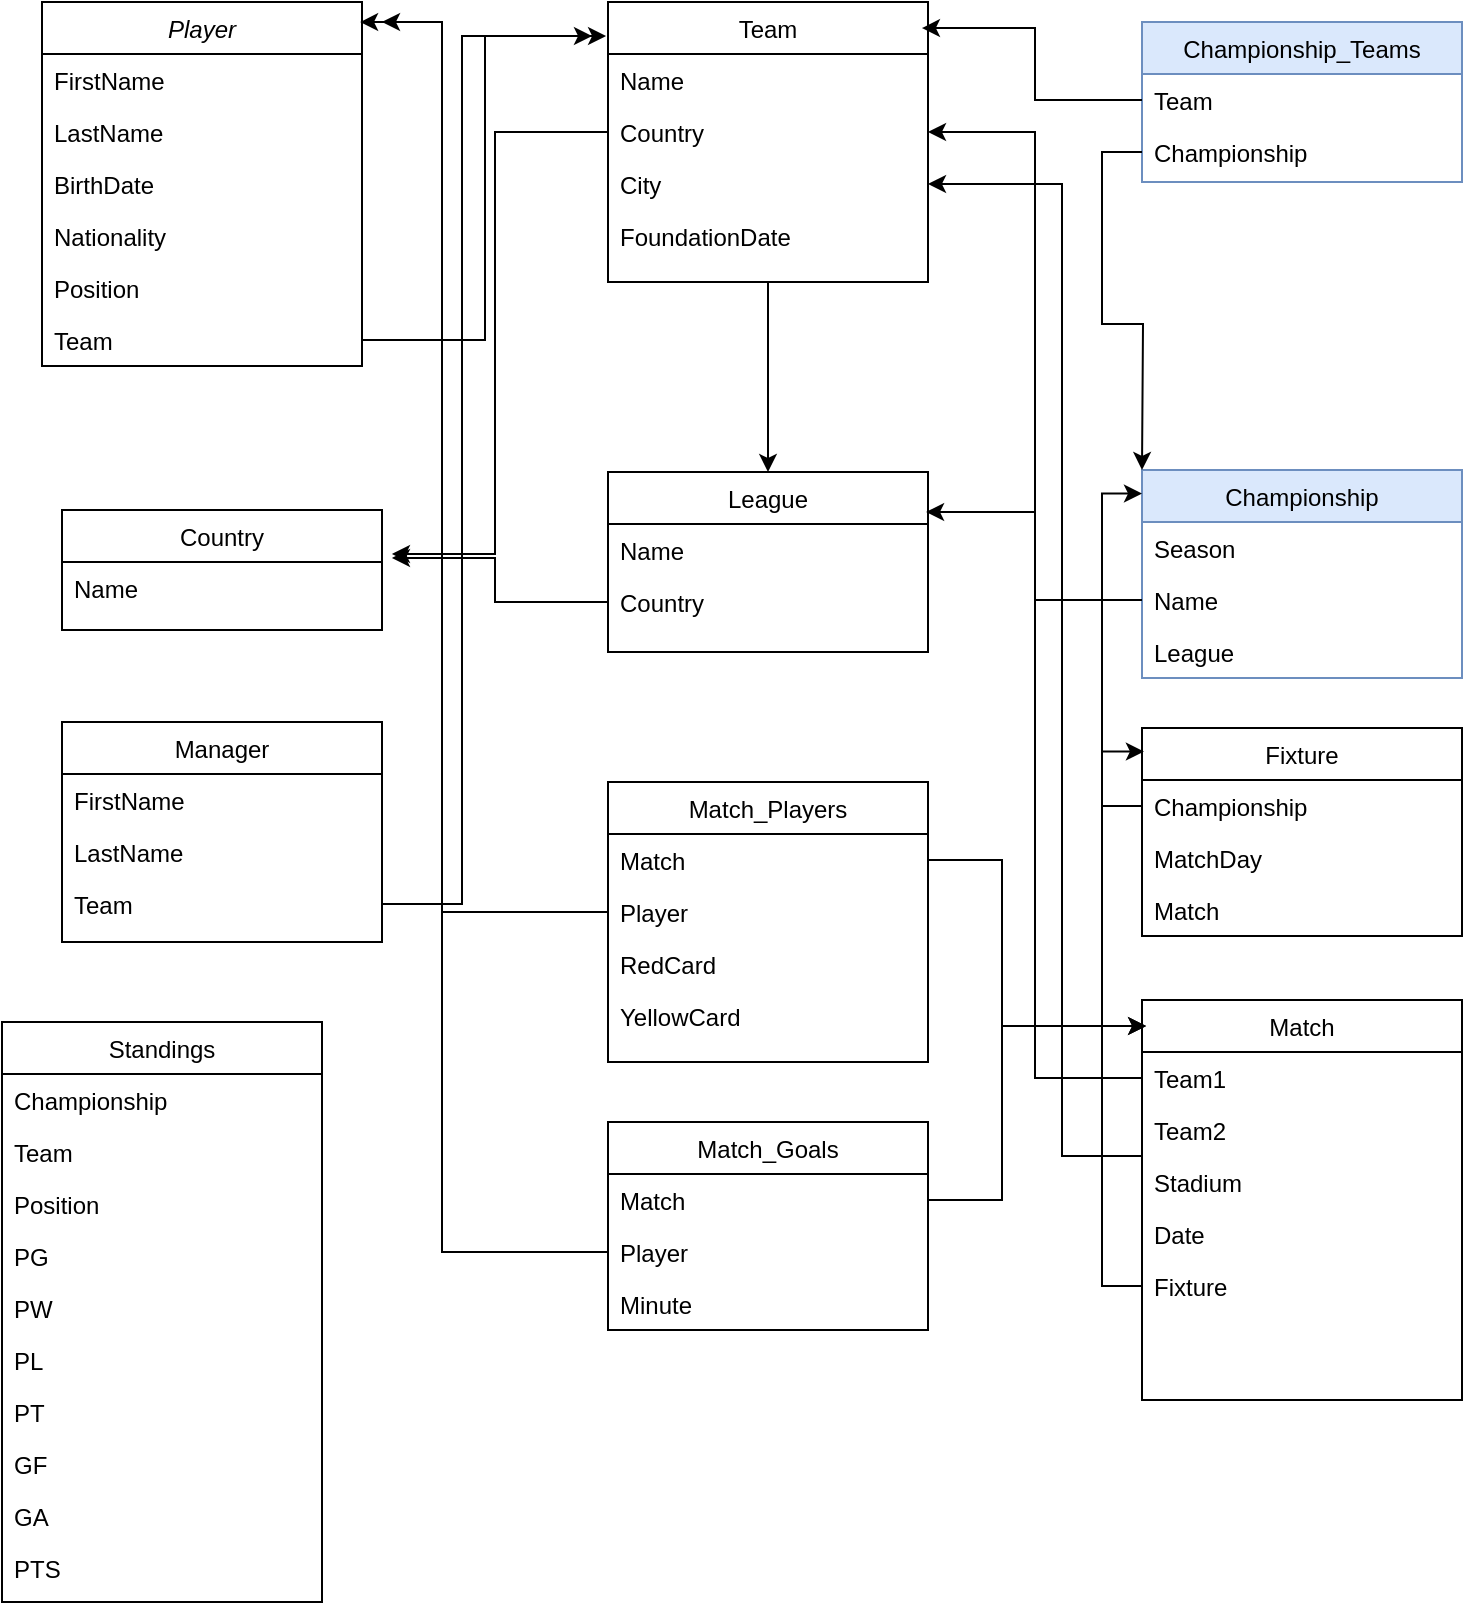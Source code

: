 <mxfile version="12.8.1" type="github">
  <diagram id="C5RBs43oDa-KdzZeNtuy" name="Page-1">
    <mxGraphModel dx="378" dy="618" grid="1" gridSize="10" guides="1" tooltips="1" connect="1" arrows="1" fold="1" page="1" pageScale="1" pageWidth="827" pageHeight="1169" math="0" shadow="0">
      <root>
        <mxCell id="WIyWlLk6GJQsqaUBKTNV-0" />
        <mxCell id="WIyWlLk6GJQsqaUBKTNV-1" parent="WIyWlLk6GJQsqaUBKTNV-0" />
        <mxCell id="zkfFHV4jXpPFQw0GAbJ--0" value="Player" style="swimlane;fontStyle=2;align=center;verticalAlign=top;childLayout=stackLayout;horizontal=1;startSize=26;horizontalStack=0;resizeParent=1;resizeLast=0;collapsible=1;marginBottom=0;rounded=0;shadow=0;strokeWidth=1;" parent="WIyWlLk6GJQsqaUBKTNV-1" vertex="1">
          <mxGeometry x="50" y="60" width="160" height="182" as="geometry">
            <mxRectangle x="230" y="140" width="160" height="26" as="alternateBounds" />
          </mxGeometry>
        </mxCell>
        <mxCell id="zkfFHV4jXpPFQw0GAbJ--1" value="FirstName" style="text;align=left;verticalAlign=top;spacingLeft=4;spacingRight=4;overflow=hidden;rotatable=0;points=[[0,0.5],[1,0.5]];portConstraint=eastwest;" parent="zkfFHV4jXpPFQw0GAbJ--0" vertex="1">
          <mxGeometry y="26" width="160" height="26" as="geometry" />
        </mxCell>
        <mxCell id="zkfFHV4jXpPFQw0GAbJ--2" value="LastName" style="text;align=left;verticalAlign=top;spacingLeft=4;spacingRight=4;overflow=hidden;rotatable=0;points=[[0,0.5],[1,0.5]];portConstraint=eastwest;rounded=0;shadow=0;html=0;" parent="zkfFHV4jXpPFQw0GAbJ--0" vertex="1">
          <mxGeometry y="52" width="160" height="26" as="geometry" />
        </mxCell>
        <mxCell id="zkfFHV4jXpPFQw0GAbJ--3" value="BirthDate" style="text;align=left;verticalAlign=top;spacingLeft=4;spacingRight=4;overflow=hidden;rotatable=0;points=[[0,0.5],[1,0.5]];portConstraint=eastwest;rounded=0;shadow=0;html=0;" parent="zkfFHV4jXpPFQw0GAbJ--0" vertex="1">
          <mxGeometry y="78" width="160" height="26" as="geometry" />
        </mxCell>
        <mxCell id="vgfFmo3lXOTMpYfSTzGO-0" value="Nationality" style="text;align=left;verticalAlign=top;spacingLeft=4;spacingRight=4;overflow=hidden;rotatable=0;points=[[0,0.5],[1,0.5]];portConstraint=eastwest;rounded=0;shadow=0;html=0;" parent="zkfFHV4jXpPFQw0GAbJ--0" vertex="1">
          <mxGeometry y="104" width="160" height="26" as="geometry" />
        </mxCell>
        <mxCell id="vgfFmo3lXOTMpYfSTzGO-3" value="Position" style="text;align=left;verticalAlign=top;spacingLeft=4;spacingRight=4;overflow=hidden;rotatable=0;points=[[0,0.5],[1,0.5]];portConstraint=eastwest;rounded=0;shadow=0;html=0;" parent="zkfFHV4jXpPFQw0GAbJ--0" vertex="1">
          <mxGeometry y="130" width="160" height="26" as="geometry" />
        </mxCell>
        <mxCell id="vgfFmo3lXOTMpYfSTzGO-11" value="Team" style="text;align=left;verticalAlign=top;spacingLeft=4;spacingRight=4;overflow=hidden;rotatable=0;points=[[0,0.5],[1,0.5]];portConstraint=eastwest;rounded=0;shadow=0;html=0;" parent="zkfFHV4jXpPFQw0GAbJ--0" vertex="1">
          <mxGeometry y="156" width="160" height="26" as="geometry" />
        </mxCell>
        <mxCell id="zkfFHV4jXpPFQw0GAbJ--6" value="Country" style="swimlane;fontStyle=0;align=center;verticalAlign=top;childLayout=stackLayout;horizontal=1;startSize=26;horizontalStack=0;resizeParent=1;resizeLast=0;collapsible=1;marginBottom=0;rounded=0;shadow=0;strokeWidth=1;" parent="WIyWlLk6GJQsqaUBKTNV-1" vertex="1">
          <mxGeometry x="60" y="314" width="160" height="60" as="geometry">
            <mxRectangle x="130" y="380" width="160" height="26" as="alternateBounds" />
          </mxGeometry>
        </mxCell>
        <mxCell id="zkfFHV4jXpPFQw0GAbJ--7" value="Name" style="text;align=left;verticalAlign=top;spacingLeft=4;spacingRight=4;overflow=hidden;rotatable=0;points=[[0,0.5],[1,0.5]];portConstraint=eastwest;" parent="zkfFHV4jXpPFQw0GAbJ--6" vertex="1">
          <mxGeometry y="26" width="160" height="26" as="geometry" />
        </mxCell>
        <mxCell id="zkfFHV4jXpPFQw0GAbJ--13" value="League" style="swimlane;fontStyle=0;align=center;verticalAlign=top;childLayout=stackLayout;horizontal=1;startSize=26;horizontalStack=0;resizeParent=1;resizeLast=0;collapsible=1;marginBottom=0;rounded=0;shadow=0;strokeWidth=1;" parent="WIyWlLk6GJQsqaUBKTNV-1" vertex="1">
          <mxGeometry x="333" y="295" width="160" height="90" as="geometry">
            <mxRectangle x="340" y="380" width="170" height="26" as="alternateBounds" />
          </mxGeometry>
        </mxCell>
        <mxCell id="zkfFHV4jXpPFQw0GAbJ--14" value="Name" style="text;align=left;verticalAlign=top;spacingLeft=4;spacingRight=4;overflow=hidden;rotatable=0;points=[[0,0.5],[1,0.5]];portConstraint=eastwest;" parent="zkfFHV4jXpPFQw0GAbJ--13" vertex="1">
          <mxGeometry y="26" width="160" height="26" as="geometry" />
        </mxCell>
        <mxCell id="vgfFmo3lXOTMpYfSTzGO-4" value="Country" style="text;align=left;verticalAlign=top;spacingLeft=4;spacingRight=4;overflow=hidden;rotatable=0;points=[[0,0.5],[1,0.5]];portConstraint=eastwest;" parent="zkfFHV4jXpPFQw0GAbJ--13" vertex="1">
          <mxGeometry y="52" width="160" height="26" as="geometry" />
        </mxCell>
        <mxCell id="vgfFmo3lXOTMpYfSTzGO-1" style="edgeStyle=orthogonalEdgeStyle;rounded=0;orthogonalLoop=1;jettySize=auto;html=1;exitX=0.5;exitY=1;exitDx=0;exitDy=0;entryX=0.5;entryY=0;entryDx=0;entryDy=0;" parent="WIyWlLk6GJQsqaUBKTNV-1" source="zkfFHV4jXpPFQw0GAbJ--17" target="zkfFHV4jXpPFQw0GAbJ--13" edge="1">
          <mxGeometry relative="1" as="geometry" />
        </mxCell>
        <mxCell id="zkfFHV4jXpPFQw0GAbJ--17" value="Team" style="swimlane;fontStyle=0;align=center;verticalAlign=top;childLayout=stackLayout;horizontal=1;startSize=26;horizontalStack=0;resizeParent=1;resizeLast=0;collapsible=1;marginBottom=0;rounded=0;shadow=0;strokeWidth=1;" parent="WIyWlLk6GJQsqaUBKTNV-1" vertex="1">
          <mxGeometry x="333" y="60" width="160" height="140" as="geometry">
            <mxRectangle x="550" y="140" width="160" height="26" as="alternateBounds" />
          </mxGeometry>
        </mxCell>
        <mxCell id="zkfFHV4jXpPFQw0GAbJ--18" value="Name" style="text;align=left;verticalAlign=top;spacingLeft=4;spacingRight=4;overflow=hidden;rotatable=0;points=[[0,0.5],[1,0.5]];portConstraint=eastwest;" parent="zkfFHV4jXpPFQw0GAbJ--17" vertex="1">
          <mxGeometry y="26" width="160" height="26" as="geometry" />
        </mxCell>
        <mxCell id="zkfFHV4jXpPFQw0GAbJ--19" value="Country" style="text;align=left;verticalAlign=top;spacingLeft=4;spacingRight=4;overflow=hidden;rotatable=0;points=[[0,0.5],[1,0.5]];portConstraint=eastwest;rounded=0;shadow=0;html=0;" parent="zkfFHV4jXpPFQw0GAbJ--17" vertex="1">
          <mxGeometry y="52" width="160" height="26" as="geometry" />
        </mxCell>
        <mxCell id="zkfFHV4jXpPFQw0GAbJ--20" value="City" style="text;align=left;verticalAlign=top;spacingLeft=4;spacingRight=4;overflow=hidden;rotatable=0;points=[[0,0.5],[1,0.5]];portConstraint=eastwest;rounded=0;shadow=0;html=0;" parent="zkfFHV4jXpPFQw0GAbJ--17" vertex="1">
          <mxGeometry y="78" width="160" height="26" as="geometry" />
        </mxCell>
        <mxCell id="zkfFHV4jXpPFQw0GAbJ--21" value="FoundationDate" style="text;align=left;verticalAlign=top;spacingLeft=4;spacingRight=4;overflow=hidden;rotatable=0;points=[[0,0.5],[1,0.5]];portConstraint=eastwest;rounded=0;shadow=0;html=0;" parent="zkfFHV4jXpPFQw0GAbJ--17" vertex="1">
          <mxGeometry y="104" width="160" height="26" as="geometry" />
        </mxCell>
        <mxCell id="vgfFmo3lXOTMpYfSTzGO-5" value="Championship" style="swimlane;fontStyle=0;align=center;verticalAlign=top;childLayout=stackLayout;horizontal=1;startSize=26;horizontalStack=0;resizeParent=1;resizeLast=0;collapsible=1;marginBottom=0;rounded=0;shadow=0;strokeWidth=1;fillColor=#dae8fc;strokeColor=#6c8ebf;" parent="WIyWlLk6GJQsqaUBKTNV-1" vertex="1">
          <mxGeometry x="600" y="294" width="160" height="104" as="geometry">
            <mxRectangle x="550" y="140" width="160" height="26" as="alternateBounds" />
          </mxGeometry>
        </mxCell>
        <mxCell id="vgfFmo3lXOTMpYfSTzGO-6" value="Season" style="text;align=left;verticalAlign=top;spacingLeft=4;spacingRight=4;overflow=hidden;rotatable=0;points=[[0,0.5],[1,0.5]];portConstraint=eastwest;" parent="vgfFmo3lXOTMpYfSTzGO-5" vertex="1">
          <mxGeometry y="26" width="160" height="26" as="geometry" />
        </mxCell>
        <mxCell id="vgfFmo3lXOTMpYfSTzGO-7" value="Name" style="text;align=left;verticalAlign=top;spacingLeft=4;spacingRight=4;overflow=hidden;rotatable=0;points=[[0,0.5],[1,0.5]];portConstraint=eastwest;rounded=0;shadow=0;html=0;" parent="vgfFmo3lXOTMpYfSTzGO-5" vertex="1">
          <mxGeometry y="52" width="160" height="26" as="geometry" />
        </mxCell>
        <mxCell id="8wbsiZTtm3vlpYbASzjm-32" value="League" style="text;align=left;verticalAlign=top;spacingLeft=4;spacingRight=4;overflow=hidden;rotatable=0;points=[[0,0.5],[1,0.5]];portConstraint=eastwest;rounded=0;shadow=0;html=0;" parent="vgfFmo3lXOTMpYfSTzGO-5" vertex="1">
          <mxGeometry y="78" width="160" height="26" as="geometry" />
        </mxCell>
        <mxCell id="vgfFmo3lXOTMpYfSTzGO-12" style="edgeStyle=orthogonalEdgeStyle;rounded=0;orthogonalLoop=1;jettySize=auto;html=1;entryX=-0.006;entryY=-0.346;entryDx=0;entryDy=0;entryPerimeter=0;" parent="WIyWlLk6GJQsqaUBKTNV-1" source="vgfFmo3lXOTMpYfSTzGO-11" target="zkfFHV4jXpPFQw0GAbJ--18" edge="1">
          <mxGeometry relative="1" as="geometry" />
        </mxCell>
        <mxCell id="vgfFmo3lXOTMpYfSTzGO-14" style="edgeStyle=orthogonalEdgeStyle;rounded=0;orthogonalLoop=1;jettySize=auto;html=1;entryX=1.031;entryY=-0.154;entryDx=0;entryDy=0;entryPerimeter=0;" parent="WIyWlLk6GJQsqaUBKTNV-1" source="zkfFHV4jXpPFQw0GAbJ--19" target="zkfFHV4jXpPFQw0GAbJ--7" edge="1">
          <mxGeometry relative="1" as="geometry" />
        </mxCell>
        <mxCell id="vgfFmo3lXOTMpYfSTzGO-17" value="Championship_Teams" style="swimlane;fontStyle=0;align=center;verticalAlign=top;childLayout=stackLayout;horizontal=1;startSize=26;horizontalStack=0;resizeParent=1;resizeLast=0;collapsible=1;marginBottom=0;rounded=0;shadow=0;strokeWidth=1;fillColor=#dae8fc;strokeColor=#6c8ebf;" parent="WIyWlLk6GJQsqaUBKTNV-1" vertex="1">
          <mxGeometry x="600" y="70" width="160" height="80" as="geometry">
            <mxRectangle x="550" y="140" width="160" height="26" as="alternateBounds" />
          </mxGeometry>
        </mxCell>
        <mxCell id="vgfFmo3lXOTMpYfSTzGO-18" value="Team" style="text;align=left;verticalAlign=top;spacingLeft=4;spacingRight=4;overflow=hidden;rotatable=0;points=[[0,0.5],[1,0.5]];portConstraint=eastwest;" parent="vgfFmo3lXOTMpYfSTzGO-17" vertex="1">
          <mxGeometry y="26" width="160" height="26" as="geometry" />
        </mxCell>
        <mxCell id="vgfFmo3lXOTMpYfSTzGO-19" value="Championship" style="text;align=left;verticalAlign=top;spacingLeft=4;spacingRight=4;overflow=hidden;rotatable=0;points=[[0,0.5],[1,0.5]];portConstraint=eastwest;rounded=0;shadow=0;html=0;" parent="vgfFmo3lXOTMpYfSTzGO-17" vertex="1">
          <mxGeometry y="52" width="160" height="26" as="geometry" />
        </mxCell>
        <mxCell id="vgfFmo3lXOTMpYfSTzGO-24" style="edgeStyle=orthogonalEdgeStyle;rounded=0;orthogonalLoop=1;jettySize=auto;html=1;entryX=0.981;entryY=0.093;entryDx=0;entryDy=0;entryPerimeter=0;" parent="WIyWlLk6GJQsqaUBKTNV-1" source="vgfFmo3lXOTMpYfSTzGO-18" target="zkfFHV4jXpPFQw0GAbJ--17" edge="1">
          <mxGeometry relative="1" as="geometry" />
        </mxCell>
        <mxCell id="vgfFmo3lXOTMpYfSTzGO-27" value="Fixture" style="swimlane;fontStyle=0;align=center;verticalAlign=top;childLayout=stackLayout;horizontal=1;startSize=26;horizontalStack=0;resizeParent=1;resizeLast=0;collapsible=1;marginBottom=0;rounded=0;shadow=0;strokeWidth=1;" parent="WIyWlLk6GJQsqaUBKTNV-1" vertex="1">
          <mxGeometry x="600" y="423" width="160" height="104" as="geometry">
            <mxRectangle x="550" y="140" width="160" height="26" as="alternateBounds" />
          </mxGeometry>
        </mxCell>
        <mxCell id="vgfFmo3lXOTMpYfSTzGO-28" value="Championship" style="text;align=left;verticalAlign=top;spacingLeft=4;spacingRight=4;overflow=hidden;rotatable=0;points=[[0,0.5],[1,0.5]];portConstraint=eastwest;" parent="vgfFmo3lXOTMpYfSTzGO-27" vertex="1">
          <mxGeometry y="26" width="160" height="26" as="geometry" />
        </mxCell>
        <mxCell id="vgfFmo3lXOTMpYfSTzGO-29" value="MatchDay" style="text;align=left;verticalAlign=top;spacingLeft=4;spacingRight=4;overflow=hidden;rotatable=0;points=[[0,0.5],[1,0.5]];portConstraint=eastwest;rounded=0;shadow=0;html=0;" parent="vgfFmo3lXOTMpYfSTzGO-27" vertex="1">
          <mxGeometry y="52" width="160" height="26" as="geometry" />
        </mxCell>
        <mxCell id="8wbsiZTtm3vlpYbASzjm-30" value="Match" style="text;align=left;verticalAlign=top;spacingLeft=4;spacingRight=4;overflow=hidden;rotatable=0;points=[[0,0.5],[1,0.5]];portConstraint=eastwest;rounded=0;shadow=0;html=0;" parent="vgfFmo3lXOTMpYfSTzGO-27" vertex="1">
          <mxGeometry y="78" width="160" height="26" as="geometry" />
        </mxCell>
        <mxCell id="vgfFmo3lXOTMpYfSTzGO-31" value="Match" style="swimlane;fontStyle=0;align=center;verticalAlign=top;childLayout=stackLayout;horizontal=1;startSize=26;horizontalStack=0;resizeParent=1;resizeLast=0;collapsible=1;marginBottom=0;rounded=0;shadow=0;strokeWidth=1;" parent="WIyWlLk6GJQsqaUBKTNV-1" vertex="1">
          <mxGeometry x="600" y="559" width="160" height="200" as="geometry">
            <mxRectangle x="550" y="140" width="160" height="26" as="alternateBounds" />
          </mxGeometry>
        </mxCell>
        <mxCell id="vgfFmo3lXOTMpYfSTzGO-32" value="Team1" style="text;align=left;verticalAlign=top;spacingLeft=4;spacingRight=4;overflow=hidden;rotatable=0;points=[[0,0.5],[1,0.5]];portConstraint=eastwest;" parent="vgfFmo3lXOTMpYfSTzGO-31" vertex="1">
          <mxGeometry y="26" width="160" height="26" as="geometry" />
        </mxCell>
        <mxCell id="8wbsiZTtm3vlpYbASzjm-17" value="Team2" style="text;align=left;verticalAlign=top;spacingLeft=4;spacingRight=4;overflow=hidden;rotatable=0;points=[[0,0.5],[1,0.5]];portConstraint=eastwest;rounded=0;shadow=0;html=0;" parent="vgfFmo3lXOTMpYfSTzGO-31" vertex="1">
          <mxGeometry y="52" width="160" height="26" as="geometry" />
        </mxCell>
        <mxCell id="8wbsiZTtm3vlpYbASzjm-1" value="Stadium" style="text;align=left;verticalAlign=top;spacingLeft=4;spacingRight=4;overflow=hidden;rotatable=0;points=[[0,0.5],[1,0.5]];portConstraint=eastwest;rounded=0;shadow=0;html=0;" parent="vgfFmo3lXOTMpYfSTzGO-31" vertex="1">
          <mxGeometry y="78" width="160" height="26" as="geometry" />
        </mxCell>
        <mxCell id="8wbsiZTtm3vlpYbASzjm-0" value="Date" style="text;align=left;verticalAlign=top;spacingLeft=4;spacingRight=4;overflow=hidden;rotatable=0;points=[[0,0.5],[1,0.5]];portConstraint=eastwest;rounded=0;shadow=0;html=0;" parent="vgfFmo3lXOTMpYfSTzGO-31" vertex="1">
          <mxGeometry y="104" width="160" height="26" as="geometry" />
        </mxCell>
        <mxCell id="8wbsiZTtm3vlpYbASzjm-18" value="Fixture" style="text;align=left;verticalAlign=top;spacingLeft=4;spacingRight=4;overflow=hidden;rotatable=0;points=[[0,0.5],[1,0.5]];portConstraint=eastwest;rounded=0;shadow=0;html=0;" parent="vgfFmo3lXOTMpYfSTzGO-31" vertex="1">
          <mxGeometry y="130" width="160" height="26" as="geometry" />
        </mxCell>
        <mxCell id="vgfFmo3lXOTMpYfSTzGO-35" style="edgeStyle=orthogonalEdgeStyle;rounded=0;orthogonalLoop=1;jettySize=auto;html=1;entryX=0;entryY=0.113;entryDx=0;entryDy=0;entryPerimeter=0;" parent="WIyWlLk6GJQsqaUBKTNV-1" source="vgfFmo3lXOTMpYfSTzGO-28" target="vgfFmo3lXOTMpYfSTzGO-5" edge="1">
          <mxGeometry relative="1" as="geometry" />
        </mxCell>
        <mxCell id="vgfFmo3lXOTMpYfSTzGO-36" style="edgeStyle=orthogonalEdgeStyle;rounded=0;orthogonalLoop=1;jettySize=auto;html=1;entryX=1;entryY=0.5;entryDx=0;entryDy=0;" parent="WIyWlLk6GJQsqaUBKTNV-1" source="vgfFmo3lXOTMpYfSTzGO-32" target="zkfFHV4jXpPFQw0GAbJ--19" edge="1">
          <mxGeometry relative="1" as="geometry" />
        </mxCell>
        <mxCell id="vgfFmo3lXOTMpYfSTzGO-37" style="edgeStyle=orthogonalEdgeStyle;rounded=0;orthogonalLoop=1;jettySize=auto;html=1;entryX=1;entryY=0.5;entryDx=0;entryDy=0;" parent="WIyWlLk6GJQsqaUBKTNV-1" target="zkfFHV4jXpPFQw0GAbJ--20" edge="1">
          <mxGeometry relative="1" as="geometry">
            <mxPoint x="600" y="637" as="sourcePoint" />
            <Array as="points">
              <mxPoint x="560" y="637" />
              <mxPoint x="560" y="151" />
            </Array>
          </mxGeometry>
        </mxCell>
        <mxCell id="vgfFmo3lXOTMpYfSTzGO-38" style="edgeStyle=orthogonalEdgeStyle;rounded=0;orthogonalLoop=1;jettySize=auto;html=1;entryX=0.994;entryY=-0.231;entryDx=0;entryDy=0;entryPerimeter=0;" parent="WIyWlLk6GJQsqaUBKTNV-1" source="vgfFmo3lXOTMpYfSTzGO-7" target="zkfFHV4jXpPFQw0GAbJ--14" edge="1">
          <mxGeometry relative="1" as="geometry" />
        </mxCell>
        <mxCell id="8wbsiZTtm3vlpYbASzjm-2" value="Match_Players" style="swimlane;fontStyle=0;align=center;verticalAlign=top;childLayout=stackLayout;horizontal=1;startSize=26;horizontalStack=0;resizeParent=1;resizeLast=0;collapsible=1;marginBottom=0;rounded=0;shadow=0;strokeWidth=1;" parent="WIyWlLk6GJQsqaUBKTNV-1" vertex="1">
          <mxGeometry x="333" y="450" width="160" height="140" as="geometry">
            <mxRectangle x="340" y="380" width="170" height="26" as="alternateBounds" />
          </mxGeometry>
        </mxCell>
        <mxCell id="8wbsiZTtm3vlpYbASzjm-3" value="Match" style="text;align=left;verticalAlign=top;spacingLeft=4;spacingRight=4;overflow=hidden;rotatable=0;points=[[0,0.5],[1,0.5]];portConstraint=eastwest;" parent="8wbsiZTtm3vlpYbASzjm-2" vertex="1">
          <mxGeometry y="26" width="160" height="26" as="geometry" />
        </mxCell>
        <mxCell id="8wbsiZTtm3vlpYbASzjm-4" value="Player" style="text;align=left;verticalAlign=top;spacingLeft=4;spacingRight=4;overflow=hidden;rotatable=0;points=[[0,0.5],[1,0.5]];portConstraint=eastwest;" parent="8wbsiZTtm3vlpYbASzjm-2" vertex="1">
          <mxGeometry y="52" width="160" height="26" as="geometry" />
        </mxCell>
        <mxCell id="8wbsiZTtm3vlpYbASzjm-12" value="RedCard" style="text;align=left;verticalAlign=top;spacingLeft=4;spacingRight=4;overflow=hidden;rotatable=0;points=[[0,0.5],[1,0.5]];portConstraint=eastwest;" parent="8wbsiZTtm3vlpYbASzjm-2" vertex="1">
          <mxGeometry y="78" width="160" height="26" as="geometry" />
        </mxCell>
        <mxCell id="8wbsiZTtm3vlpYbASzjm-13" value="YellowCard" style="text;align=left;verticalAlign=top;spacingLeft=4;spacingRight=4;overflow=hidden;rotatable=0;points=[[0,0.5],[1,0.5]];portConstraint=eastwest;" parent="8wbsiZTtm3vlpYbASzjm-2" vertex="1">
          <mxGeometry y="104" width="160" height="26" as="geometry" />
        </mxCell>
        <mxCell id="8wbsiZTtm3vlpYbASzjm-5" style="edgeStyle=orthogonalEdgeStyle;rounded=0;orthogonalLoop=1;jettySize=auto;html=1;entryX=0.013;entryY=0.065;entryDx=0;entryDy=0;entryPerimeter=0;exitX=1;exitY=0.5;exitDx=0;exitDy=0;" parent="WIyWlLk6GJQsqaUBKTNV-1" source="8wbsiZTtm3vlpYbASzjm-3" target="vgfFmo3lXOTMpYfSTzGO-31" edge="1">
          <mxGeometry relative="1" as="geometry">
            <Array as="points">
              <mxPoint x="530" y="489" />
              <mxPoint x="530" y="572" />
            </Array>
          </mxGeometry>
        </mxCell>
        <mxCell id="8wbsiZTtm3vlpYbASzjm-7" style="edgeStyle=orthogonalEdgeStyle;rounded=0;orthogonalLoop=1;jettySize=auto;html=1;entryX=0.994;entryY=0.055;entryDx=0;entryDy=0;entryPerimeter=0;exitX=0;exitY=0.5;exitDx=0;exitDy=0;" parent="WIyWlLk6GJQsqaUBKTNV-1" source="8wbsiZTtm3vlpYbASzjm-4" target="zkfFHV4jXpPFQw0GAbJ--0" edge="1">
          <mxGeometry relative="1" as="geometry">
            <Array as="points">
              <mxPoint x="250" y="515" />
              <mxPoint x="250" y="70" />
            </Array>
          </mxGeometry>
        </mxCell>
        <mxCell id="8wbsiZTtm3vlpYbASzjm-8" value="Match_Goals" style="swimlane;fontStyle=0;align=center;verticalAlign=top;childLayout=stackLayout;horizontal=1;startSize=26;horizontalStack=0;resizeParent=1;resizeLast=0;collapsible=1;marginBottom=0;rounded=0;shadow=0;strokeWidth=1;" parent="WIyWlLk6GJQsqaUBKTNV-1" vertex="1">
          <mxGeometry x="333" y="620" width="160" height="104" as="geometry">
            <mxRectangle x="340" y="380" width="170" height="26" as="alternateBounds" />
          </mxGeometry>
        </mxCell>
        <mxCell id="8wbsiZTtm3vlpYbASzjm-9" value="Match" style="text;align=left;verticalAlign=top;spacingLeft=4;spacingRight=4;overflow=hidden;rotatable=0;points=[[0,0.5],[1,0.5]];portConstraint=eastwest;" parent="8wbsiZTtm3vlpYbASzjm-8" vertex="1">
          <mxGeometry y="26" width="160" height="26" as="geometry" />
        </mxCell>
        <mxCell id="8wbsiZTtm3vlpYbASzjm-10" value="Player" style="text;align=left;verticalAlign=top;spacingLeft=4;spacingRight=4;overflow=hidden;rotatable=0;points=[[0,0.5],[1,0.5]];portConstraint=eastwest;" parent="8wbsiZTtm3vlpYbASzjm-8" vertex="1">
          <mxGeometry y="52" width="160" height="26" as="geometry" />
        </mxCell>
        <mxCell id="8wbsiZTtm3vlpYbASzjm-11" value="Minute" style="text;align=left;verticalAlign=top;spacingLeft=4;spacingRight=4;overflow=hidden;rotatable=0;points=[[0,0.5],[1,0.5]];portConstraint=eastwest;" parent="8wbsiZTtm3vlpYbASzjm-8" vertex="1">
          <mxGeometry y="78" width="160" height="26" as="geometry" />
        </mxCell>
        <mxCell id="8wbsiZTtm3vlpYbASzjm-14" style="edgeStyle=orthogonalEdgeStyle;rounded=0;orthogonalLoop=1;jettySize=auto;html=1;exitX=1;exitY=0.5;exitDx=0;exitDy=0;entryX=0.013;entryY=0.065;entryDx=0;entryDy=0;entryPerimeter=0;" parent="WIyWlLk6GJQsqaUBKTNV-1" source="8wbsiZTtm3vlpYbASzjm-9" target="vgfFmo3lXOTMpYfSTzGO-31" edge="1">
          <mxGeometry relative="1" as="geometry">
            <Array as="points">
              <mxPoint x="530" y="659" />
              <mxPoint x="530" y="572" />
            </Array>
          </mxGeometry>
        </mxCell>
        <mxCell id="8wbsiZTtm3vlpYbASzjm-15" style="edgeStyle=orthogonalEdgeStyle;rounded=0;orthogonalLoop=1;jettySize=auto;html=1;" parent="WIyWlLk6GJQsqaUBKTNV-1" source="8wbsiZTtm3vlpYbASzjm-10" edge="1">
          <mxGeometry relative="1" as="geometry">
            <mxPoint x="220" y="70" as="targetPoint" />
            <Array as="points">
              <mxPoint x="250" y="685" />
              <mxPoint x="250" y="70" />
            </Array>
          </mxGeometry>
        </mxCell>
        <mxCell id="8wbsiZTtm3vlpYbASzjm-16" style="edgeStyle=orthogonalEdgeStyle;rounded=0;orthogonalLoop=1;jettySize=auto;html=1;entryX=1.031;entryY=-0.077;entryDx=0;entryDy=0;entryPerimeter=0;" parent="WIyWlLk6GJQsqaUBKTNV-1" source="vgfFmo3lXOTMpYfSTzGO-4" target="zkfFHV4jXpPFQw0GAbJ--7" edge="1">
          <mxGeometry relative="1" as="geometry" />
        </mxCell>
        <mxCell id="8wbsiZTtm3vlpYbASzjm-19" value="Manager" style="swimlane;fontStyle=0;align=center;verticalAlign=top;childLayout=stackLayout;horizontal=1;startSize=26;horizontalStack=0;resizeParent=1;resizeLast=0;collapsible=1;marginBottom=0;rounded=0;shadow=0;strokeWidth=1;" parent="WIyWlLk6GJQsqaUBKTNV-1" vertex="1">
          <mxGeometry x="60" y="420" width="160" height="110" as="geometry">
            <mxRectangle x="340" y="380" width="170" height="26" as="alternateBounds" />
          </mxGeometry>
        </mxCell>
        <mxCell id="8wbsiZTtm3vlpYbASzjm-20" value="FirstName" style="text;align=left;verticalAlign=top;spacingLeft=4;spacingRight=4;overflow=hidden;rotatable=0;points=[[0,0.5],[1,0.5]];portConstraint=eastwest;" parent="8wbsiZTtm3vlpYbASzjm-19" vertex="1">
          <mxGeometry y="26" width="160" height="26" as="geometry" />
        </mxCell>
        <mxCell id="8wbsiZTtm3vlpYbASzjm-21" value="LastName" style="text;align=left;verticalAlign=top;spacingLeft=4;spacingRight=4;overflow=hidden;rotatable=0;points=[[0,0.5],[1,0.5]];portConstraint=eastwest;" parent="8wbsiZTtm3vlpYbASzjm-19" vertex="1">
          <mxGeometry y="52" width="160" height="26" as="geometry" />
        </mxCell>
        <mxCell id="8wbsiZTtm3vlpYbASzjm-23" value="Team" style="text;align=left;verticalAlign=top;spacingLeft=4;spacingRight=4;overflow=hidden;rotatable=0;points=[[0,0.5],[1,0.5]];portConstraint=eastwest;" parent="8wbsiZTtm3vlpYbASzjm-19" vertex="1">
          <mxGeometry y="78" width="160" height="26" as="geometry" />
        </mxCell>
        <mxCell id="8wbsiZTtm3vlpYbASzjm-24" style="edgeStyle=orthogonalEdgeStyle;rounded=0;orthogonalLoop=1;jettySize=auto;html=1;entryX=-0.05;entryY=-0.346;entryDx=0;entryDy=0;entryPerimeter=0;" parent="WIyWlLk6GJQsqaUBKTNV-1" source="8wbsiZTtm3vlpYbASzjm-23" target="zkfFHV4jXpPFQw0GAbJ--18" edge="1">
          <mxGeometry relative="1" as="geometry">
            <Array as="points">
              <mxPoint x="260" y="511" />
              <mxPoint x="260" y="77" />
            </Array>
          </mxGeometry>
        </mxCell>
        <mxCell id="8wbsiZTtm3vlpYbASzjm-25" value="Standings" style="swimlane;fontStyle=0;align=center;verticalAlign=top;childLayout=stackLayout;horizontal=1;startSize=26;horizontalStack=0;resizeParent=1;resizeLast=0;collapsible=1;marginBottom=0;rounded=0;shadow=0;strokeWidth=1;" parent="WIyWlLk6GJQsqaUBKTNV-1" vertex="1">
          <mxGeometry x="30" y="570" width="160" height="290" as="geometry">
            <mxRectangle x="550" y="140" width="160" height="26" as="alternateBounds" />
          </mxGeometry>
        </mxCell>
        <mxCell id="8wbsiZTtm3vlpYbASzjm-26" value="Championship" style="text;align=left;verticalAlign=top;spacingLeft=4;spacingRight=4;overflow=hidden;rotatable=0;points=[[0,0.5],[1,0.5]];portConstraint=eastwest;" parent="8wbsiZTtm3vlpYbASzjm-25" vertex="1">
          <mxGeometry y="26" width="160" height="26" as="geometry" />
        </mxCell>
        <mxCell id="8wbsiZTtm3vlpYbASzjm-27" value="Team" style="text;align=left;verticalAlign=top;spacingLeft=4;spacingRight=4;overflow=hidden;rotatable=0;points=[[0,0.5],[1,0.5]];portConstraint=eastwest;rounded=0;shadow=0;html=0;" parent="8wbsiZTtm3vlpYbASzjm-25" vertex="1">
          <mxGeometry y="52" width="160" height="26" as="geometry" />
        </mxCell>
        <mxCell id="8wbsiZTtm3vlpYbASzjm-31" value="Position" style="text;align=left;verticalAlign=top;spacingLeft=4;spacingRight=4;overflow=hidden;rotatable=0;points=[[0,0.5],[1,0.5]];portConstraint=eastwest;rounded=0;shadow=0;html=0;" parent="8wbsiZTtm3vlpYbASzjm-25" vertex="1">
          <mxGeometry y="78" width="160" height="26" as="geometry" />
        </mxCell>
        <mxCell id="8wbsiZTtm3vlpYbASzjm-33" value="PG" style="text;align=left;verticalAlign=top;spacingLeft=4;spacingRight=4;overflow=hidden;rotatable=0;points=[[0,0.5],[1,0.5]];portConstraint=eastwest;rounded=0;shadow=0;html=0;" parent="8wbsiZTtm3vlpYbASzjm-25" vertex="1">
          <mxGeometry y="104" width="160" height="26" as="geometry" />
        </mxCell>
        <mxCell id="8wbsiZTtm3vlpYbASzjm-34" value="PW" style="text;align=left;verticalAlign=top;spacingLeft=4;spacingRight=4;overflow=hidden;rotatable=0;points=[[0,0.5],[1,0.5]];portConstraint=eastwest;rounded=0;shadow=0;html=0;" parent="8wbsiZTtm3vlpYbASzjm-25" vertex="1">
          <mxGeometry y="130" width="160" height="26" as="geometry" />
        </mxCell>
        <mxCell id="8wbsiZTtm3vlpYbASzjm-35" value="PL" style="text;align=left;verticalAlign=top;spacingLeft=4;spacingRight=4;overflow=hidden;rotatable=0;points=[[0,0.5],[1,0.5]];portConstraint=eastwest;rounded=0;shadow=0;html=0;" parent="8wbsiZTtm3vlpYbASzjm-25" vertex="1">
          <mxGeometry y="156" width="160" height="26" as="geometry" />
        </mxCell>
        <mxCell id="8wbsiZTtm3vlpYbASzjm-36" value="PT" style="text;align=left;verticalAlign=top;spacingLeft=4;spacingRight=4;overflow=hidden;rotatable=0;points=[[0,0.5],[1,0.5]];portConstraint=eastwest;rounded=0;shadow=0;html=0;" parent="8wbsiZTtm3vlpYbASzjm-25" vertex="1">
          <mxGeometry y="182" width="160" height="26" as="geometry" />
        </mxCell>
        <mxCell id="8wbsiZTtm3vlpYbASzjm-37" value="GF" style="text;align=left;verticalAlign=top;spacingLeft=4;spacingRight=4;overflow=hidden;rotatable=0;points=[[0,0.5],[1,0.5]];portConstraint=eastwest;rounded=0;shadow=0;html=0;" parent="8wbsiZTtm3vlpYbASzjm-25" vertex="1">
          <mxGeometry y="208" width="160" height="26" as="geometry" />
        </mxCell>
        <mxCell id="8wbsiZTtm3vlpYbASzjm-39" value="GA" style="text;align=left;verticalAlign=top;spacingLeft=4;spacingRight=4;overflow=hidden;rotatable=0;points=[[0,0.5],[1,0.5]];portConstraint=eastwest;rounded=0;shadow=0;html=0;" parent="8wbsiZTtm3vlpYbASzjm-25" vertex="1">
          <mxGeometry y="234" width="160" height="26" as="geometry" />
        </mxCell>
        <mxCell id="8wbsiZTtm3vlpYbASzjm-40" value="PTS" style="text;align=left;verticalAlign=top;spacingLeft=4;spacingRight=4;overflow=hidden;rotatable=0;points=[[0,0.5],[1,0.5]];portConstraint=eastwest;rounded=0;shadow=0;html=0;" parent="8wbsiZTtm3vlpYbASzjm-25" vertex="1">
          <mxGeometry y="260" width="160" height="26" as="geometry" />
        </mxCell>
        <mxCell id="8wbsiZTtm3vlpYbASzjm-28" style="edgeStyle=orthogonalEdgeStyle;rounded=0;orthogonalLoop=1;jettySize=auto;html=1;entryX=0.006;entryY=0.113;entryDx=0;entryDy=0;entryPerimeter=0;" parent="WIyWlLk6GJQsqaUBKTNV-1" source="8wbsiZTtm3vlpYbASzjm-18" target="vgfFmo3lXOTMpYfSTzGO-27" edge="1">
          <mxGeometry relative="1" as="geometry" />
        </mxCell>
        <mxCell id="8wbsiZTtm3vlpYbASzjm-29" style="edgeStyle=orthogonalEdgeStyle;rounded=0;orthogonalLoop=1;jettySize=auto;html=1;" parent="WIyWlLk6GJQsqaUBKTNV-1" source="vgfFmo3lXOTMpYfSTzGO-19" edge="1">
          <mxGeometry relative="1" as="geometry">
            <mxPoint x="600" y="294" as="targetPoint" />
          </mxGeometry>
        </mxCell>
      </root>
    </mxGraphModel>
  </diagram>
</mxfile>
